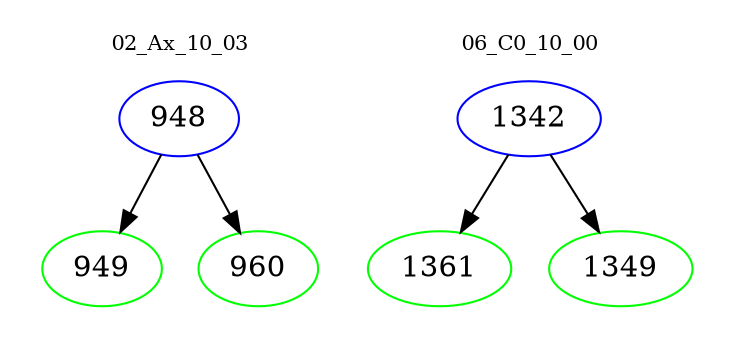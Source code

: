 digraph{
subgraph cluster_0 {
color = white
label = "02_Ax_10_03";
fontsize=10;
T0_948 [label="948", color="blue"]
T0_948 -> T0_949 [color="black"]
T0_949 [label="949", color="green"]
T0_948 -> T0_960 [color="black"]
T0_960 [label="960", color="green"]
}
subgraph cluster_1 {
color = white
label = "06_C0_10_00";
fontsize=10;
T1_1342 [label="1342", color="blue"]
T1_1342 -> T1_1361 [color="black"]
T1_1361 [label="1361", color="green"]
T1_1342 -> T1_1349 [color="black"]
T1_1349 [label="1349", color="green"]
}
}

